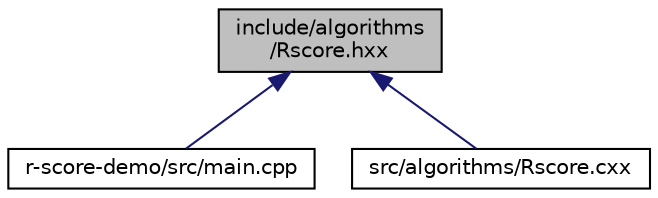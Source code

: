 digraph "include/algorithms/Rscore.hxx"
{
  edge [fontname="Helvetica",fontsize="10",labelfontname="Helvetica",labelfontsize="10"];
  node [fontname="Helvetica",fontsize="10",shape=record];
  Node66 [label="include/algorithms\l/Rscore.hxx",height=0.2,width=0.4,color="black", fillcolor="grey75", style="filled", fontcolor="black"];
  Node66 -> Node67 [dir="back",color="midnightblue",fontsize="10",style="solid",fontname="Helvetica"];
  Node67 [label="r-score-demo/src/main.cpp",height=0.2,width=0.4,color="black", fillcolor="white", style="filled",URL="$r-score-demo_2src_2main_8cpp_source.html"];
  Node66 -> Node68 [dir="back",color="midnightblue",fontsize="10",style="solid",fontname="Helvetica"];
  Node68 [label="src/algorithms/Rscore.cxx",height=0.2,width=0.4,color="black", fillcolor="white", style="filled",URL="$_rscore_8cxx.html",tooltip="Entity for count r-Score value from input parameters. "];
}
